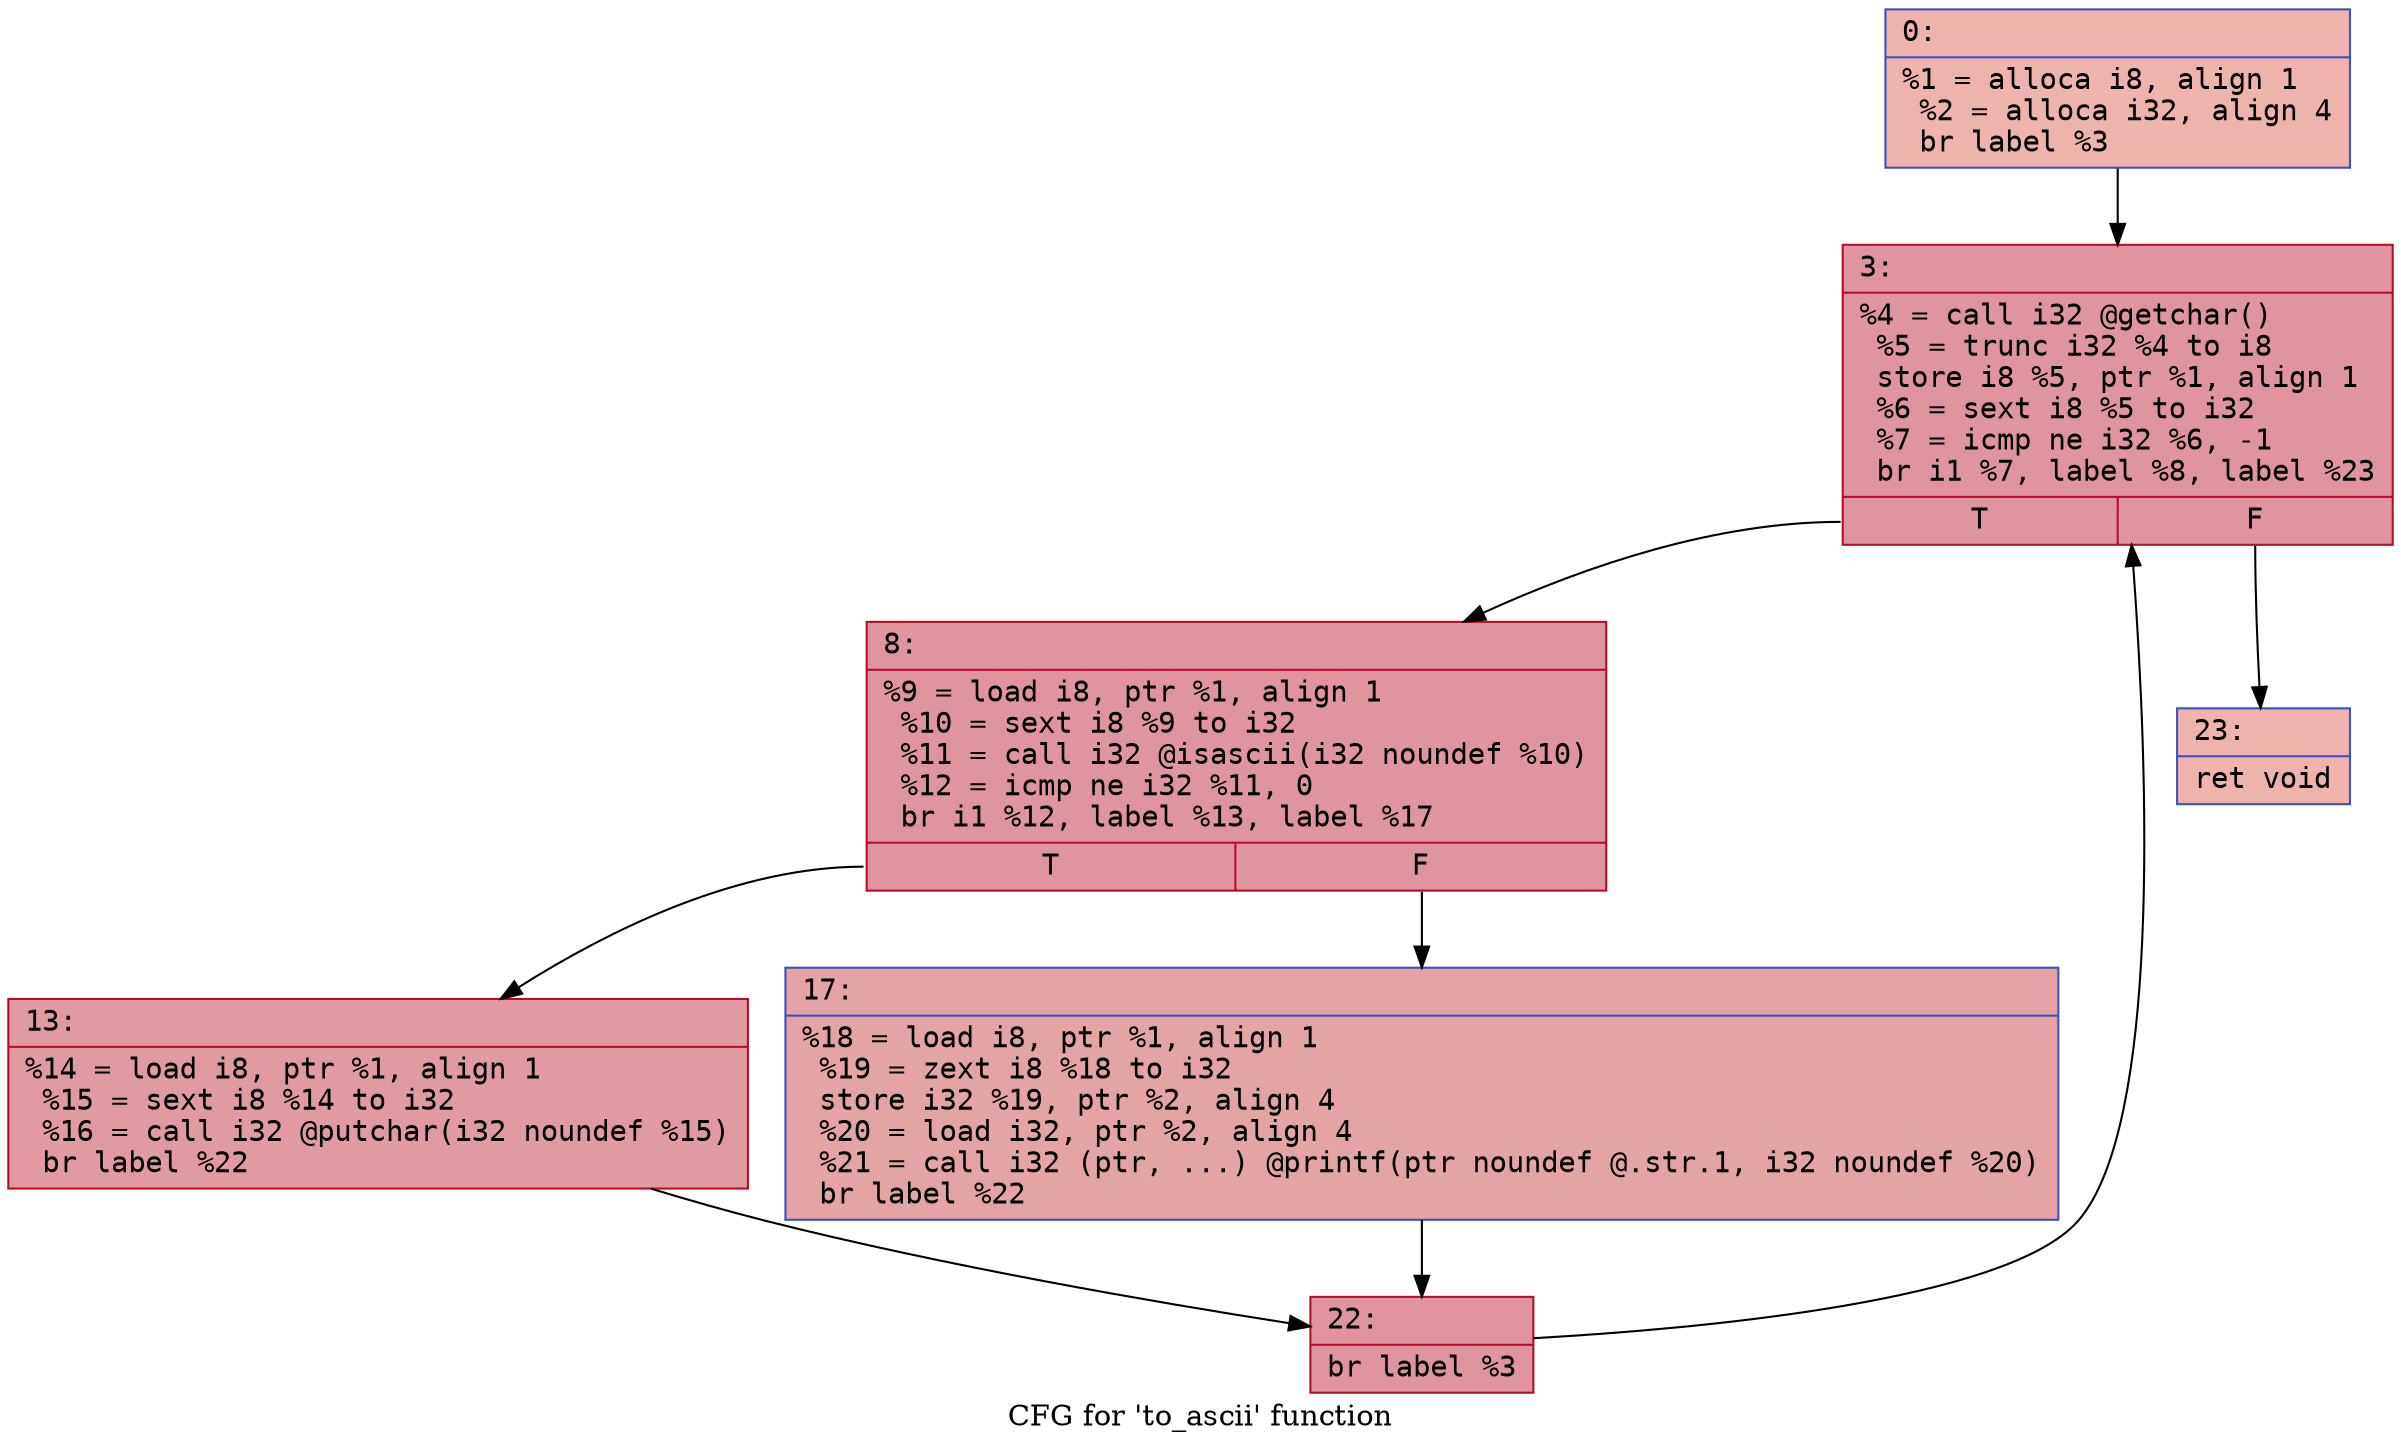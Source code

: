 digraph "CFG for 'to_ascii' function" {
	label="CFG for 'to_ascii' function";

	Node0x60000069e3f0 [shape=record,color="#3d50c3ff", style=filled, fillcolor="#d6524470" fontname="Courier",label="{0:\l|  %1 = alloca i8, align 1\l  %2 = alloca i32, align 4\l  br label %3\l}"];
	Node0x60000069e3f0 -> Node0x60000069e440[tooltip="0 -> 3\nProbability 100.00%" ];
	Node0x60000069e440 [shape=record,color="#b70d28ff", style=filled, fillcolor="#b70d2870" fontname="Courier",label="{3:\l|  %4 = call i32 @getchar()\l  %5 = trunc i32 %4 to i8\l  store i8 %5, ptr %1, align 1\l  %6 = sext i8 %5 to i32\l  %7 = icmp ne i32 %6, -1\l  br i1 %7, label %8, label %23\l|{<s0>T|<s1>F}}"];
	Node0x60000069e440:s0 -> Node0x60000069e490[tooltip="3 -> 8\nProbability 96.88%" ];
	Node0x60000069e440:s1 -> Node0x60000069e5d0[tooltip="3 -> 23\nProbability 3.12%" ];
	Node0x60000069e490 [shape=record,color="#b70d28ff", style=filled, fillcolor="#b70d2870" fontname="Courier",label="{8:\l|  %9 = load i8, ptr %1, align 1\l  %10 = sext i8 %9 to i32\l  %11 = call i32 @isascii(i32 noundef %10)\l  %12 = icmp ne i32 %11, 0\l  br i1 %12, label %13, label %17\l|{<s0>T|<s1>F}}"];
	Node0x60000069e490:s0 -> Node0x60000069e4e0[tooltip="8 -> 13\nProbability 62.50%" ];
	Node0x60000069e490:s1 -> Node0x60000069e530[tooltip="8 -> 17\nProbability 37.50%" ];
	Node0x60000069e4e0 [shape=record,color="#b70d28ff", style=filled, fillcolor="#bb1b2c70" fontname="Courier",label="{13:\l|  %14 = load i8, ptr %1, align 1\l  %15 = sext i8 %14 to i32\l  %16 = call i32 @putchar(i32 noundef %15)\l  br label %22\l}"];
	Node0x60000069e4e0 -> Node0x60000069e580[tooltip="13 -> 22\nProbability 100.00%" ];
	Node0x60000069e530 [shape=record,color="#3d50c3ff", style=filled, fillcolor="#c32e3170" fontname="Courier",label="{17:\l|  %18 = load i8, ptr %1, align 1\l  %19 = zext i8 %18 to i32\l  store i32 %19, ptr %2, align 4\l  %20 = load i32, ptr %2, align 4\l  %21 = call i32 (ptr, ...) @printf(ptr noundef @.str.1, i32 noundef %20)\l  br label %22\l}"];
	Node0x60000069e530 -> Node0x60000069e580[tooltip="17 -> 22\nProbability 100.00%" ];
	Node0x60000069e580 [shape=record,color="#b70d28ff", style=filled, fillcolor="#b70d2870" fontname="Courier",label="{22:\l|  br label %3\l}"];
	Node0x60000069e580 -> Node0x60000069e440[tooltip="22 -> 3\nProbability 100.00%" ];
	Node0x60000069e5d0 [shape=record,color="#3d50c3ff", style=filled, fillcolor="#d6524470" fontname="Courier",label="{23:\l|  ret void\l}"];
}
